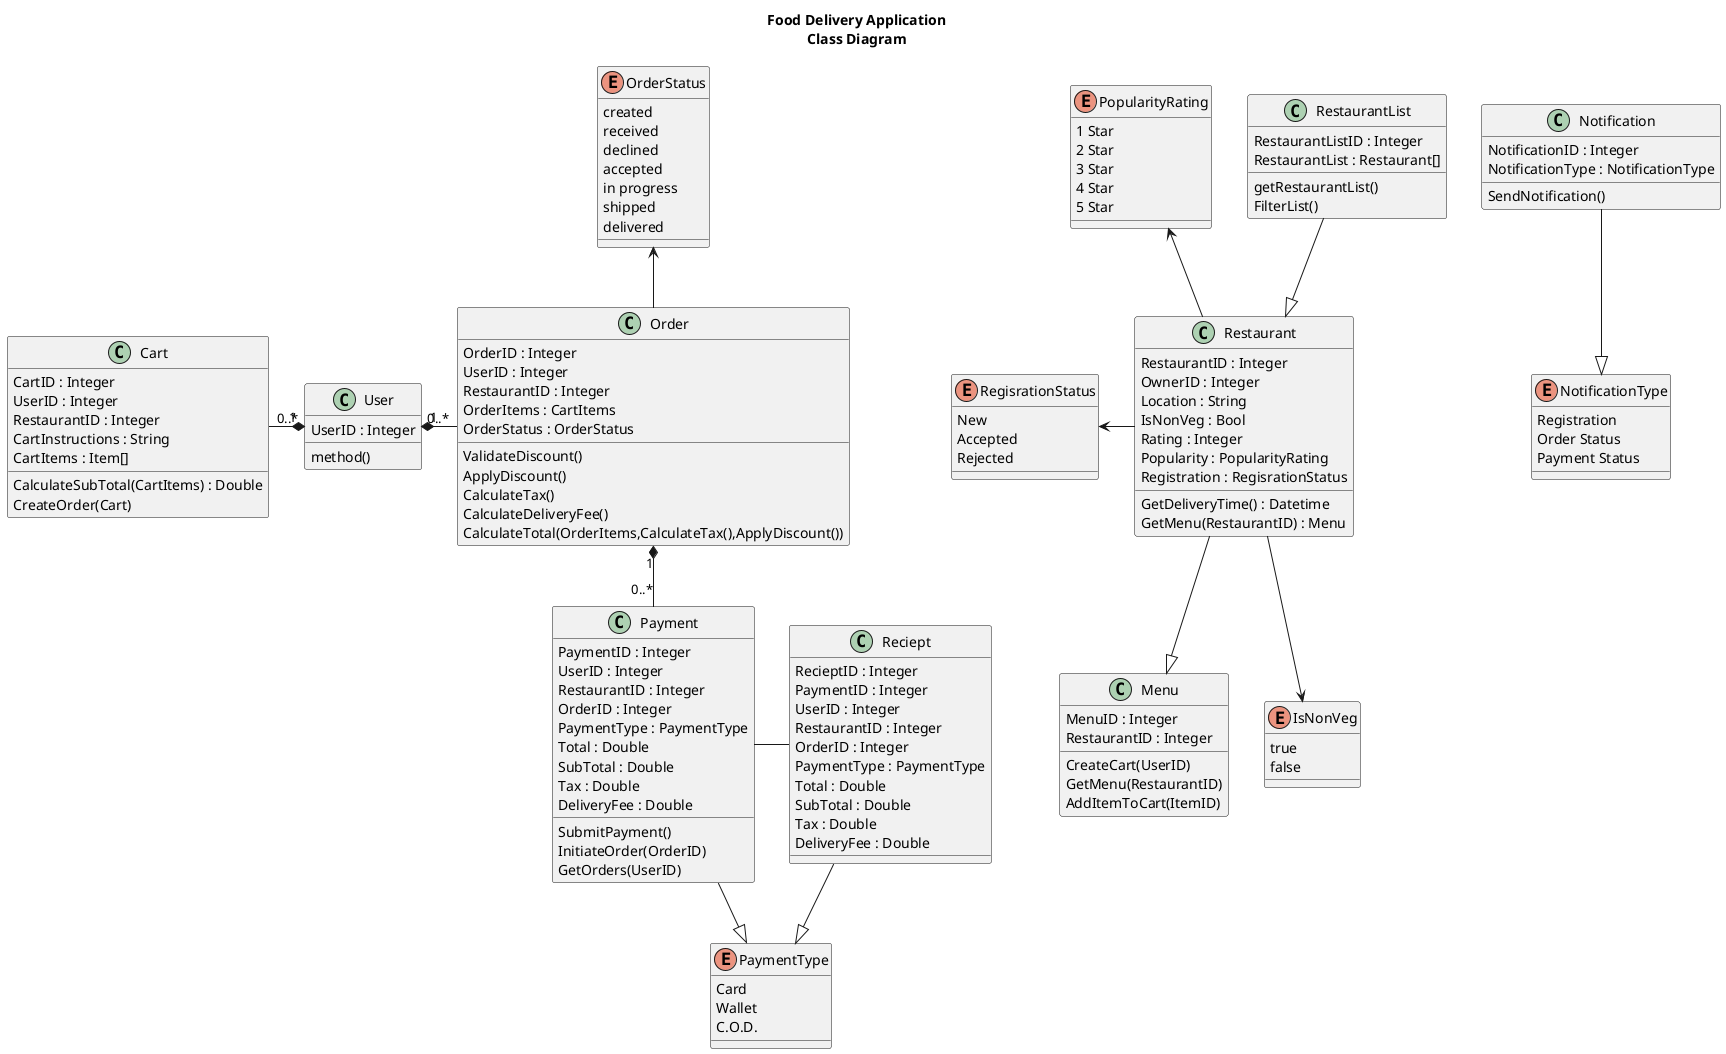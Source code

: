 @startuml 

title Food Delivery Application\nClass Diagram

RestaurantList --|> Restaurant
Restaurant --|> Menu
Payment -right- Reciept
User "1" *-right- "0..*" Order
Order "1" *-- "0..*" Payment
User "1" *-left- "0..*" Cart
/'enums'/
Restaurant -up-> PopularityRating
Restaurant -left-> RegisrationStatus
Restaurant -down-> IsNonVeg
Payment --|> PaymentType
Reciept --|> PaymentType
Notification -down-|> NotificationType
Order -up-> OrderStatus

class User {
    UserID : Integer
    method()
}

class RestaurantList {
    RestaurantListID : Integer
    RestaurantList : Restaurant[]
    getRestaurantList()
    FilterList()
}

class Restaurant {
    RestaurantID : Integer
    OwnerID : Integer
    Location : String
    IsNonVeg : Bool
    Rating : Integer
    Popularity : PopularityRating
    Registration : RegisrationStatus
    GetDeliveryTime() : Datetime
    GetMenu(RestaurantID) : Menu
}

enum PopularityRating {
    1 Star
    2 Star
    3 Star
    4 Star
    5 Star
}

enum RegisrationStatus {
    New 
    Accepted
    Rejected
}

Enum IsNonVeg {
    true
    false
}


class Menu {
    MenuID : Integer
    RestaurantID : Integer
    CreateCart(UserID)
    GetMenu(RestaurantID)
    AddItemToCart(ItemID)
}

class Cart {
    CartID : Integer
    UserID : Integer
    RestaurantID : Integer
    CartInstructions : String
    CartItems : Item[]
    CalculateSubTotal(CartItems) : Double
    CreateOrder(Cart)
}

class Order {
    OrderID : Integer
    UserID : Integer
    RestaurantID : Integer
    OrderItems : CartItems
    OrderStatus : OrderStatus
    ValidateDiscount()
    ApplyDiscount()
    CalculateTax()
    CalculateDeliveryFee()
    CalculateTotal(OrderItems,CalculateTax(),ApplyDiscount())
}

enum OrderStatus {
   created 
   received 
   declined
   accepted 
   in progress
   shipped
   delivered
}

class Payment {
    PaymentID : Integer
    UserID : Integer
    RestaurantID : Integer
    OrderID : Integer
    PaymentType : PaymentType
    Total : Double
    SubTotal : Double
    Tax : Double
    DeliveryFee : Double
    SubmitPayment()
    InitiateOrder(OrderID)
    GetOrders(UserID)
}

enum PaymentType {
    Card 
    Wallet
    C.O.D.
}

class Reciept {
    RecieptID : Integer
    PaymentID : Integer
    UserID : Integer
    RestaurantID : Integer
    OrderID : Integer
    PaymentType : PaymentType
    Total : Double
    SubTotal : Double
    Tax : Double
    DeliveryFee : Double
}

class Notification {
    NotificationID : Integer
    NotificationType : NotificationType
    SendNotification()
}

enum NotificationType {
    Registration
    Order Status 
    Payment Status 
}

@enduml 